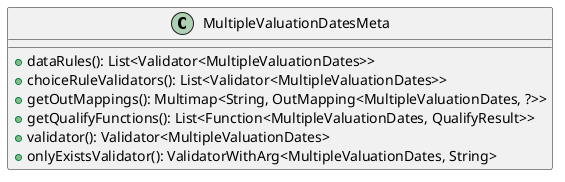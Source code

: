 @startuml

    class MultipleValuationDatesMeta [[MultipleValuationDatesMeta.html]] {
        +dataRules(): List<Validator<MultipleValuationDates>>
        +choiceRuleValidators(): List<Validator<MultipleValuationDates>>
        +getOutMappings(): Multimap<String, OutMapping<MultipleValuationDates, ?>>
        +getQualifyFunctions(): List<Function<MultipleValuationDates, QualifyResult>>
        +validator(): Validator<MultipleValuationDates>
        +onlyExistsValidator(): ValidatorWithArg<MultipleValuationDates, String>
    }

@enduml
